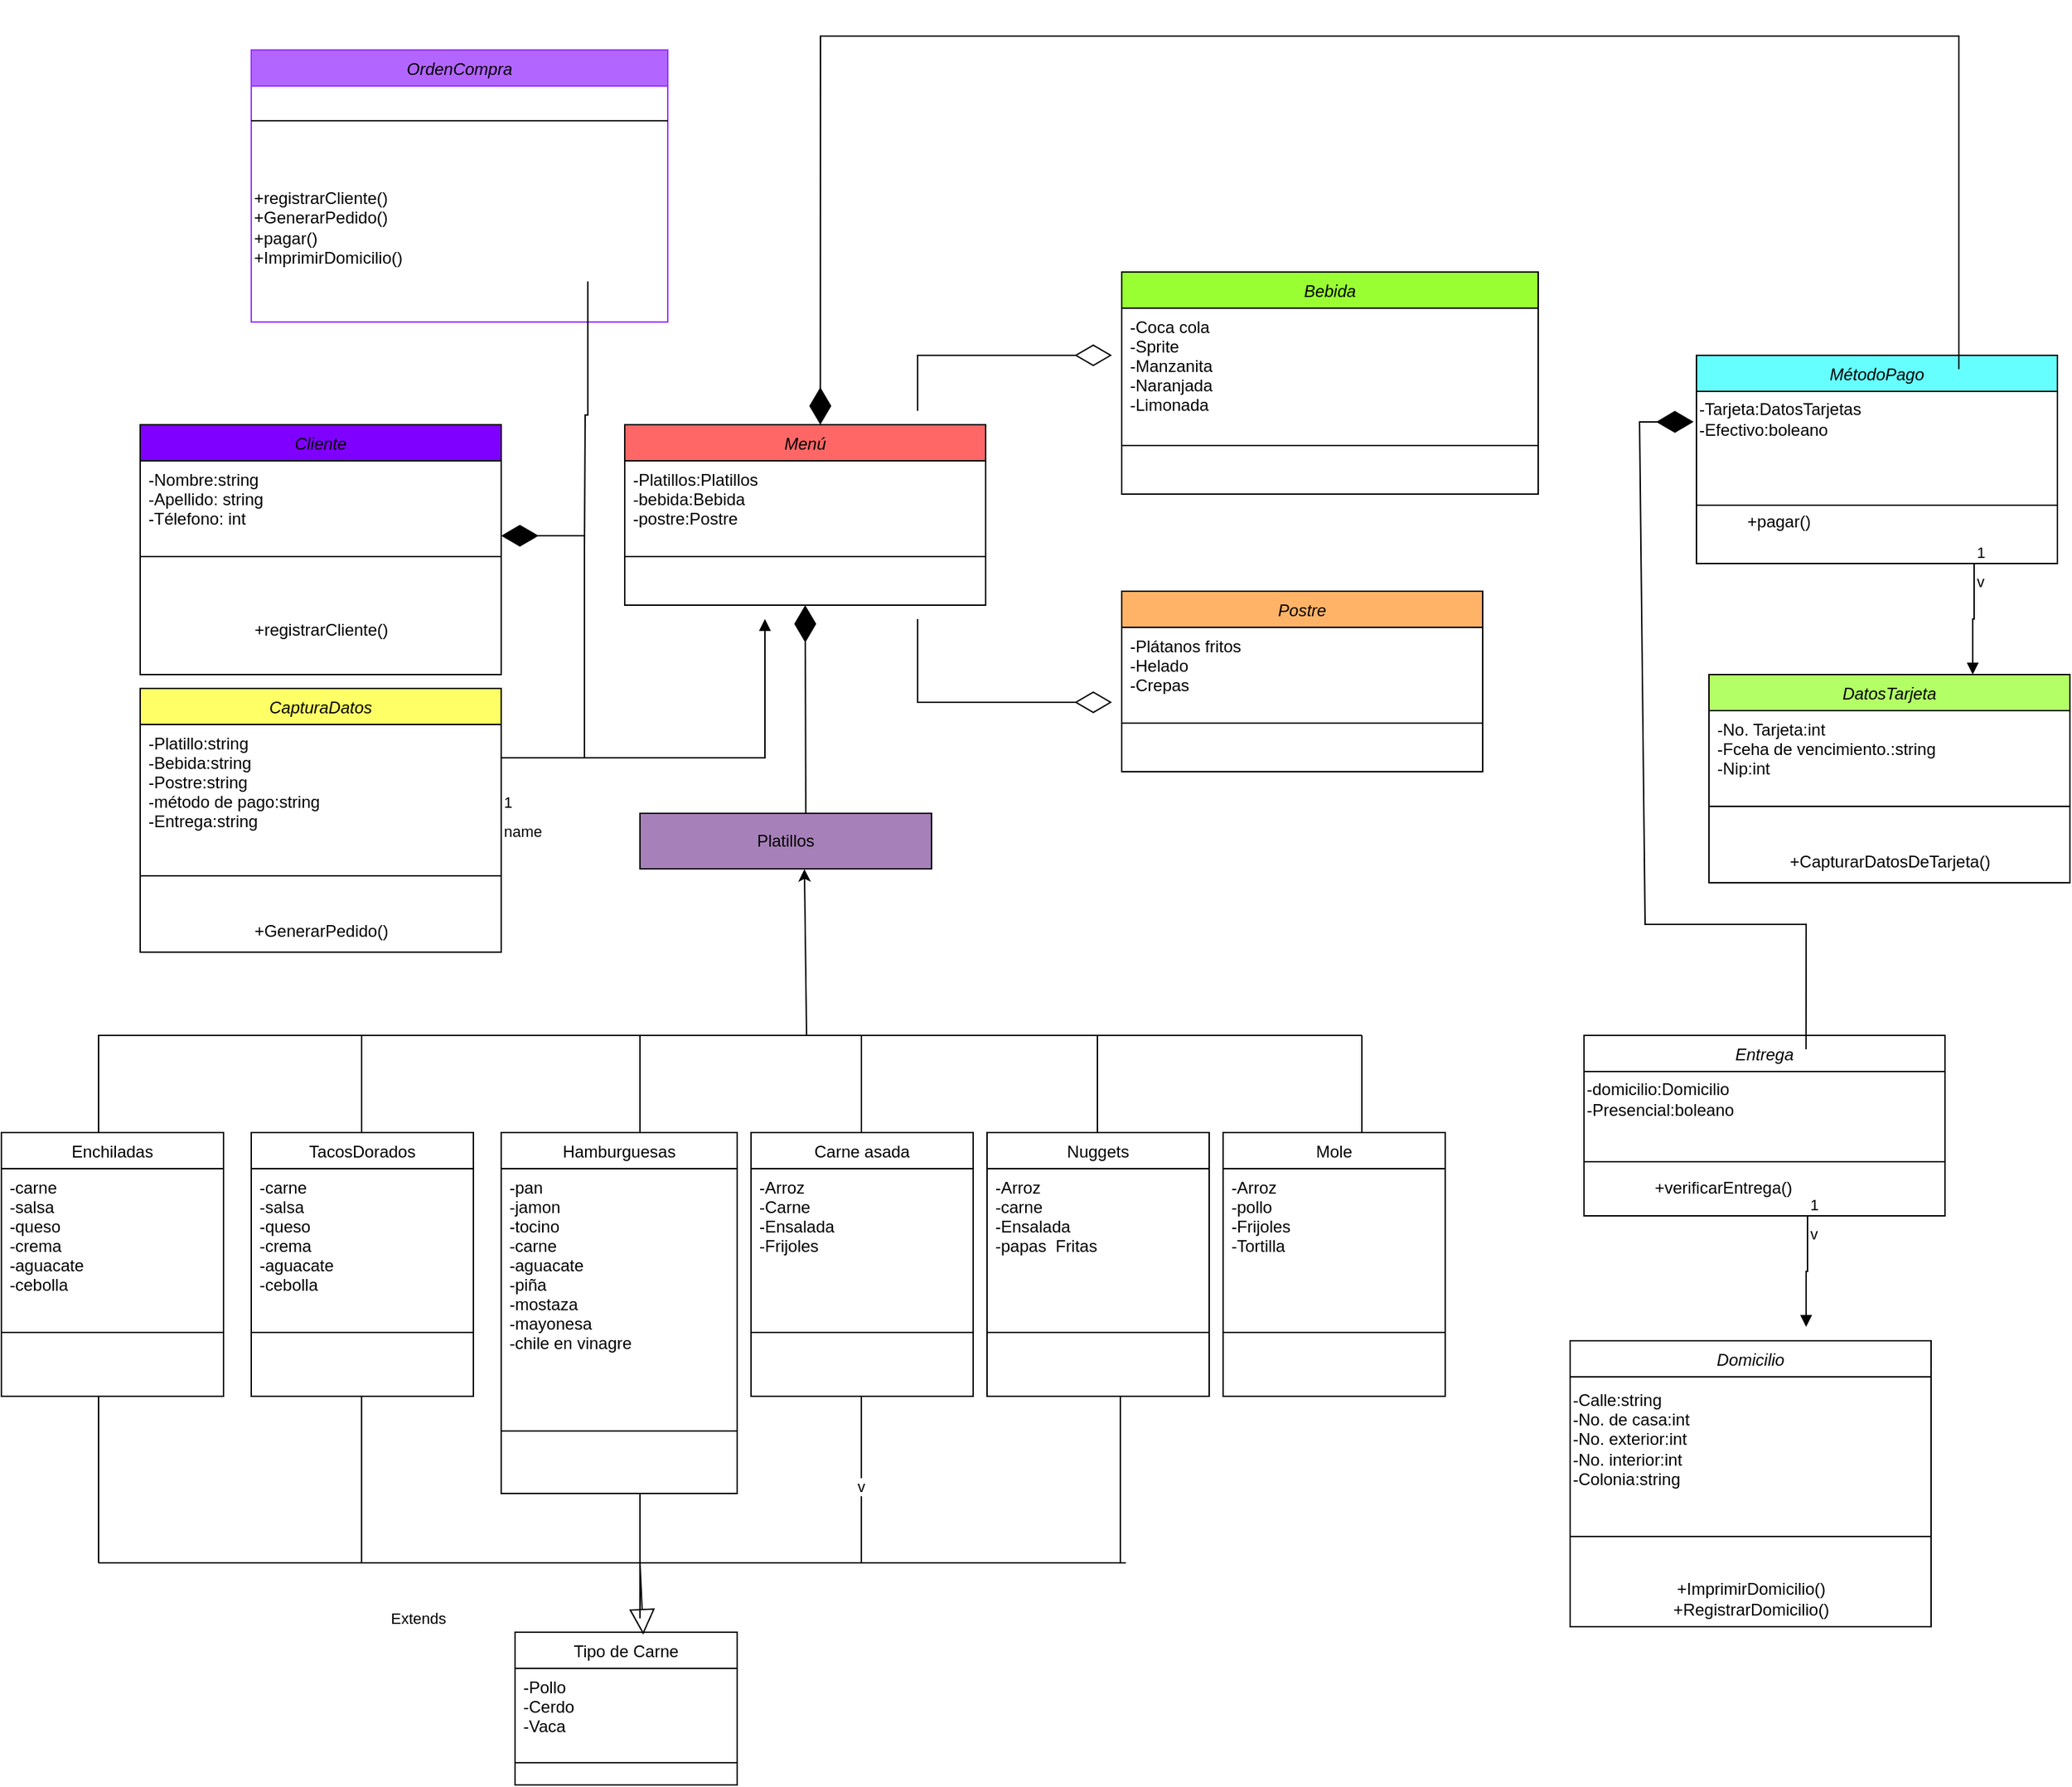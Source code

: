 <mxfile version="20.5.3" type="device"><diagram id="C5RBs43oDa-KdzZeNtuy" name="Page-1"><mxGraphModel dx="1886" dy="2050" grid="1" gridSize="10" guides="1" tooltips="1" connect="1" arrows="1" fold="1" page="1" pageScale="1" pageWidth="827" pageHeight="1169" math="0" shadow="0"><root><mxCell id="WIyWlLk6GJQsqaUBKTNV-0"/><mxCell id="WIyWlLk6GJQsqaUBKTNV-1" parent="WIyWlLk6GJQsqaUBKTNV-0"/><mxCell id="zkfFHV4jXpPFQw0GAbJ--0" value="Menú" style="swimlane;fontStyle=2;align=center;verticalAlign=top;childLayout=stackLayout;horizontal=1;startSize=26;horizontalStack=0;resizeParent=1;resizeLast=0;collapsible=1;marginBottom=0;rounded=0;shadow=0;strokeWidth=1;fillColor=#FF6666;" parent="WIyWlLk6GJQsqaUBKTNV-1" vertex="1"><mxGeometry x="469" y="120" width="260" height="130" as="geometry"><mxRectangle x="230" y="140" width="160" height="26" as="alternateBounds"/></mxGeometry></mxCell><mxCell id="zkfFHV4jXpPFQw0GAbJ--2" value="-Platillos:Platillos&#10;-bebida:Bebida&#10;-postre:Postre" style="text;align=left;verticalAlign=top;spacingLeft=4;spacingRight=4;overflow=hidden;rotatable=0;points=[[0,0.5],[1,0.5]];portConstraint=eastwest;rounded=0;shadow=0;html=0;" parent="zkfFHV4jXpPFQw0GAbJ--0" vertex="1"><mxGeometry y="26" width="260" height="44" as="geometry"/></mxCell><mxCell id="zkfFHV4jXpPFQw0GAbJ--4" value="" style="line;html=1;strokeWidth=1;align=left;verticalAlign=middle;spacingTop=-1;spacingLeft=3;spacingRight=3;rotatable=0;labelPosition=right;points=[];portConstraint=eastwest;" parent="zkfFHV4jXpPFQw0GAbJ--0" vertex="1"><mxGeometry y="70" width="260" height="50" as="geometry"/></mxCell><mxCell id="zkfFHV4jXpPFQw0GAbJ--6" value="Enchiladas" style="swimlane;fontStyle=0;align=center;verticalAlign=top;childLayout=stackLayout;horizontal=1;startSize=26;horizontalStack=0;resizeParent=1;resizeLast=0;collapsible=1;marginBottom=0;rounded=0;shadow=0;strokeWidth=1;" parent="WIyWlLk6GJQsqaUBKTNV-1" vertex="1"><mxGeometry x="20" y="630" width="160" height="190" as="geometry"><mxRectangle x="130" y="380" width="160" height="26" as="alternateBounds"/></mxGeometry></mxCell><mxCell id="zkfFHV4jXpPFQw0GAbJ--8" value="-carne&#10;-salsa&#10;-queso&#10;-crema&#10;-aguacate&#10;-cebolla&#10;" style="text;align=left;verticalAlign=top;spacingLeft=4;spacingRight=4;overflow=hidden;rotatable=0;points=[[0,0.5],[1,0.5]];portConstraint=eastwest;rounded=0;shadow=0;html=0;" parent="zkfFHV4jXpPFQw0GAbJ--6" vertex="1"><mxGeometry y="26" width="160" height="114" as="geometry"/></mxCell><mxCell id="zkfFHV4jXpPFQw0GAbJ--9" value="" style="line;html=1;strokeWidth=1;align=left;verticalAlign=middle;spacingTop=-1;spacingLeft=3;spacingRight=3;rotatable=0;labelPosition=right;points=[];portConstraint=eastwest;" parent="zkfFHV4jXpPFQw0GAbJ--6" vertex="1"><mxGeometry y="140" width="160" height="8" as="geometry"/></mxCell><mxCell id="zkfFHV4jXpPFQw0GAbJ--13" value="Hamburguesas" style="swimlane;fontStyle=0;align=center;verticalAlign=top;childLayout=stackLayout;horizontal=1;startSize=26;horizontalStack=0;resizeParent=1;resizeLast=0;collapsible=1;marginBottom=0;rounded=0;shadow=0;strokeWidth=1;" parent="WIyWlLk6GJQsqaUBKTNV-1" vertex="1"><mxGeometry x="380" y="630" width="170" height="260" as="geometry"><mxRectangle x="340" y="380" width="170" height="26" as="alternateBounds"/></mxGeometry></mxCell><mxCell id="zkfFHV4jXpPFQw0GAbJ--14" value="-pan&#10;-jamon&#10;-tocino &#10;-carne&#10;-aguacate&#10;-piña&#10;-mostaza&#10;-mayonesa&#10;-chile en vinagre&#10;" style="text;align=left;verticalAlign=top;spacingLeft=4;spacingRight=4;overflow=hidden;rotatable=0;points=[[0,0.5],[1,0.5]];portConstraint=eastwest;" parent="zkfFHV4jXpPFQw0GAbJ--13" vertex="1"><mxGeometry y="26" width="170" height="144" as="geometry"/></mxCell><mxCell id="zkfFHV4jXpPFQw0GAbJ--15" value="" style="line;html=1;strokeWidth=1;align=left;verticalAlign=middle;spacingTop=-1;spacingLeft=3;spacingRight=3;rotatable=0;labelPosition=right;points=[];portConstraint=eastwest;" parent="zkfFHV4jXpPFQw0GAbJ--13" vertex="1"><mxGeometry y="170" width="170" height="90" as="geometry"/></mxCell><mxCell id="CEejgMDUpjLzUAQJD26E-100" value="" style="endArrow=none;html=1;rounded=0;" edge="1" parent="zkfFHV4jXpPFQw0GAbJ--13"><mxGeometry width="50" height="50" relative="1" as="geometry"><mxPoint x="100" y="260" as="sourcePoint"/><mxPoint x="100" y="310" as="targetPoint"/><Array as="points"><mxPoint x="100" y="350"/></Array></mxGeometry></mxCell><mxCell id="CEejgMDUpjLzUAQJD26E-1" value="TacosDorados" style="swimlane;fontStyle=0;align=center;verticalAlign=top;childLayout=stackLayout;horizontal=1;startSize=26;horizontalStack=0;resizeParent=1;resizeLast=0;collapsible=1;marginBottom=0;rounded=0;shadow=0;strokeWidth=1;" vertex="1" parent="WIyWlLk6GJQsqaUBKTNV-1"><mxGeometry x="200" y="630" width="160" height="190" as="geometry"><mxRectangle x="130" y="380" width="160" height="26" as="alternateBounds"/></mxGeometry></mxCell><mxCell id="CEejgMDUpjLzUAQJD26E-2" value="-carne&#10;-salsa&#10;-queso&#10;-crema&#10;-aguacate&#10;-cebolla&#10;" style="text;align=left;verticalAlign=top;spacingLeft=4;spacingRight=4;overflow=hidden;rotatable=0;points=[[0,0.5],[1,0.5]];portConstraint=eastwest;rounded=0;shadow=0;html=0;" vertex="1" parent="CEejgMDUpjLzUAQJD26E-1"><mxGeometry y="26" width="160" height="114" as="geometry"/></mxCell><mxCell id="CEejgMDUpjLzUAQJD26E-3" value="" style="line;html=1;strokeWidth=1;align=left;verticalAlign=middle;spacingTop=-1;spacingLeft=3;spacingRight=3;rotatable=0;labelPosition=right;points=[];portConstraint=eastwest;" vertex="1" parent="CEejgMDUpjLzUAQJD26E-1"><mxGeometry y="140" width="160" height="8" as="geometry"/></mxCell><mxCell id="CEejgMDUpjLzUAQJD26E-4" value="Carne asada" style="swimlane;fontStyle=0;align=center;verticalAlign=top;childLayout=stackLayout;horizontal=1;startSize=26;horizontalStack=0;resizeParent=1;resizeLast=0;collapsible=1;marginBottom=0;rounded=0;shadow=0;strokeWidth=1;" vertex="1" parent="WIyWlLk6GJQsqaUBKTNV-1"><mxGeometry x="560" y="630" width="160" height="190" as="geometry"><mxRectangle x="130" y="380" width="160" height="26" as="alternateBounds"/></mxGeometry></mxCell><mxCell id="CEejgMDUpjLzUAQJD26E-5" value="-Arroz&#10;-Carne&#10;-Ensalada&#10;-Frijoles&#10;" style="text;align=left;verticalAlign=top;spacingLeft=4;spacingRight=4;overflow=hidden;rotatable=0;points=[[0,0.5],[1,0.5]];portConstraint=eastwest;rounded=0;shadow=0;html=0;" vertex="1" parent="CEejgMDUpjLzUAQJD26E-4"><mxGeometry y="26" width="160" height="114" as="geometry"/></mxCell><mxCell id="CEejgMDUpjLzUAQJD26E-6" value="" style="line;html=1;strokeWidth=1;align=left;verticalAlign=middle;spacingTop=-1;spacingLeft=3;spacingRight=3;rotatable=0;labelPosition=right;points=[];portConstraint=eastwest;" vertex="1" parent="CEejgMDUpjLzUAQJD26E-4"><mxGeometry y="140" width="160" height="8" as="geometry"/></mxCell><mxCell id="CEejgMDUpjLzUAQJD26E-7" value="Nuggets" style="swimlane;fontStyle=0;align=center;verticalAlign=top;childLayout=stackLayout;horizontal=1;startSize=26;horizontalStack=0;resizeParent=1;resizeLast=0;collapsible=1;marginBottom=0;rounded=0;shadow=0;strokeWidth=1;" vertex="1" parent="WIyWlLk6GJQsqaUBKTNV-1"><mxGeometry x="730" y="630" width="160" height="190" as="geometry"><mxRectangle x="130" y="380" width="160" height="26" as="alternateBounds"/></mxGeometry></mxCell><mxCell id="CEejgMDUpjLzUAQJD26E-8" value="-Arroz&#10;-carne&#10;-Ensalada&#10;-papas  Fritas" style="text;align=left;verticalAlign=top;spacingLeft=4;spacingRight=4;overflow=hidden;rotatable=0;points=[[0,0.5],[1,0.5]];portConstraint=eastwest;rounded=0;shadow=0;html=0;" vertex="1" parent="CEejgMDUpjLzUAQJD26E-7"><mxGeometry y="26" width="160" height="114" as="geometry"/></mxCell><mxCell id="CEejgMDUpjLzUAQJD26E-9" value="" style="line;html=1;strokeWidth=1;align=left;verticalAlign=middle;spacingTop=-1;spacingLeft=3;spacingRight=3;rotatable=0;labelPosition=right;points=[];portConstraint=eastwest;" vertex="1" parent="CEejgMDUpjLzUAQJD26E-7"><mxGeometry y="140" width="160" height="8" as="geometry"/></mxCell><mxCell id="CEejgMDUpjLzUAQJD26E-10" value="Mole" style="swimlane;fontStyle=0;align=center;verticalAlign=top;childLayout=stackLayout;horizontal=1;startSize=26;horizontalStack=0;resizeParent=1;resizeLast=0;collapsible=1;marginBottom=0;rounded=0;shadow=0;strokeWidth=1;" vertex="1" parent="WIyWlLk6GJQsqaUBKTNV-1"><mxGeometry x="900" y="630" width="160" height="190" as="geometry"><mxRectangle x="130" y="380" width="160" height="26" as="alternateBounds"/></mxGeometry></mxCell><mxCell id="CEejgMDUpjLzUAQJD26E-11" value="-Arroz&#10;-pollo&#10;-Frijoles&#10;-Tortilla" style="text;align=left;verticalAlign=top;spacingLeft=4;spacingRight=4;overflow=hidden;rotatable=0;points=[[0,0.5],[1,0.5]];portConstraint=eastwest;rounded=0;shadow=0;html=0;" vertex="1" parent="CEejgMDUpjLzUAQJD26E-10"><mxGeometry y="26" width="160" height="114" as="geometry"/></mxCell><mxCell id="CEejgMDUpjLzUAQJD26E-12" value="" style="line;html=1;strokeWidth=1;align=left;verticalAlign=middle;spacingTop=-1;spacingLeft=3;spacingRight=3;rotatable=0;labelPosition=right;points=[];portConstraint=eastwest;" vertex="1" parent="CEejgMDUpjLzUAQJD26E-10"><mxGeometry y="140" width="160" height="8" as="geometry"/></mxCell><mxCell id="CEejgMDUpjLzUAQJD26E-17" value="" style="endArrow=none;html=1;rounded=0;entryX=1;entryY=0;entryDx=0;entryDy=0;" edge="1" parent="WIyWlLk6GJQsqaUBKTNV-1"><mxGeometry width="50" height="50" relative="1" as="geometry"><mxPoint x="279.5" y="590" as="sourcePoint"/><mxPoint x="279.5" y="630" as="targetPoint"/><Array as="points"><mxPoint x="279.5" y="560"/><mxPoint x="279.5" y="600"/></Array></mxGeometry></mxCell><mxCell id="CEejgMDUpjLzUAQJD26E-18" value="" style="endArrow=none;html=1;rounded=0;entryX=1;entryY=0;entryDx=0;entryDy=0;" edge="1" parent="WIyWlLk6GJQsqaUBKTNV-1"><mxGeometry width="50" height="50" relative="1" as="geometry"><mxPoint x="480" y="590" as="sourcePoint"/><mxPoint x="480" y="630" as="targetPoint"/><Array as="points"><mxPoint x="480" y="560"/><mxPoint x="480" y="600"/></Array></mxGeometry></mxCell><mxCell id="CEejgMDUpjLzUAQJD26E-33" value="" style="endArrow=none;html=1;rounded=0;entryX=1;entryY=0;entryDx=0;entryDy=0;" edge="1" parent="WIyWlLk6GJQsqaUBKTNV-1"><mxGeometry width="50" height="50" relative="1" as="geometry"><mxPoint x="639.5" y="590" as="sourcePoint"/><mxPoint x="639.5" y="630" as="targetPoint"/><Array as="points"><mxPoint x="639.5" y="560"/><mxPoint x="639.5" y="600"/></Array></mxGeometry></mxCell><mxCell id="CEejgMDUpjLzUAQJD26E-34" value="" style="endArrow=none;html=1;rounded=0;entryX=1;entryY=0;entryDx=0;entryDy=0;" edge="1" parent="WIyWlLk6GJQsqaUBKTNV-1"><mxGeometry width="50" height="50" relative="1" as="geometry"><mxPoint x="809.5" y="590" as="sourcePoint"/><mxPoint x="809.5" y="630" as="targetPoint"/><Array as="points"><mxPoint x="809.5" y="560"/><mxPoint x="809.5" y="600"/></Array></mxGeometry></mxCell><mxCell id="CEejgMDUpjLzUAQJD26E-37" value="Platillos" style="rounded=0;whiteSpace=wrap;html=1;fillColor=#A680B8;" vertex="1" parent="WIyWlLk6GJQsqaUBKTNV-1"><mxGeometry x="480" y="400" width="210" height="40" as="geometry"/></mxCell><mxCell id="CEejgMDUpjLzUAQJD26E-38" value="" style="endArrow=classic;html=1;rounded=0;entryX=0.564;entryY=1.005;entryDx=0;entryDy=0;entryPerimeter=0;" edge="1" parent="WIyWlLk6GJQsqaUBKTNV-1" target="CEejgMDUpjLzUAQJD26E-37"><mxGeometry width="50" height="50" relative="1" as="geometry"><mxPoint x="90" y="630" as="sourcePoint"/><mxPoint x="600" y="480" as="targetPoint"/><Array as="points"><mxPoint x="90" y="560"/><mxPoint x="1000" y="560"/><mxPoint x="600" y="560"/></Array></mxGeometry></mxCell><mxCell id="CEejgMDUpjLzUAQJD26E-40" value="" style="endArrow=none;html=1;rounded=0;entryX=1;entryY=0;entryDx=0;entryDy=0;" edge="1" parent="WIyWlLk6GJQsqaUBKTNV-1"><mxGeometry width="50" height="50" relative="1" as="geometry"><mxPoint x="1000" y="590" as="sourcePoint"/><mxPoint x="1000" y="630" as="targetPoint"/><Array as="points"><mxPoint x="1000" y="560"/><mxPoint x="1000" y="600"/></Array></mxGeometry></mxCell><mxCell id="CEejgMDUpjLzUAQJD26E-44" value="Bebida" style="swimlane;fontStyle=2;align=center;verticalAlign=top;childLayout=stackLayout;horizontal=1;startSize=26;horizontalStack=0;resizeParent=1;resizeLast=0;collapsible=1;marginBottom=0;rounded=0;shadow=0;strokeWidth=1;fillColor=#99FF33;" vertex="1" parent="WIyWlLk6GJQsqaUBKTNV-1"><mxGeometry x="827" y="10" width="300" height="160" as="geometry"><mxRectangle x="230" y="140" width="160" height="26" as="alternateBounds"/></mxGeometry></mxCell><mxCell id="CEejgMDUpjLzUAQJD26E-45" value="-Coca cola&#10;-Sprite&#10;-Manzanita&#10;-Naranjada&#10;-Limonada" style="text;align=left;verticalAlign=top;spacingLeft=4;spacingRight=4;overflow=hidden;rotatable=0;points=[[0,0.5],[1,0.5]];portConstraint=eastwest;rounded=0;shadow=0;html=0;" vertex="1" parent="CEejgMDUpjLzUAQJD26E-44"><mxGeometry y="26" width="300" height="84" as="geometry"/></mxCell><mxCell id="CEejgMDUpjLzUAQJD26E-46" value="" style="line;html=1;strokeWidth=1;align=left;verticalAlign=middle;spacingTop=-1;spacingLeft=3;spacingRight=3;rotatable=0;labelPosition=right;points=[];portConstraint=eastwest;" vertex="1" parent="CEejgMDUpjLzUAQJD26E-44"><mxGeometry y="110" width="300" height="30" as="geometry"/></mxCell><mxCell id="CEejgMDUpjLzUAQJD26E-47" value="MétodoPago" style="swimlane;fontStyle=2;align=center;verticalAlign=top;childLayout=stackLayout;horizontal=1;startSize=26;horizontalStack=0;resizeParent=1;resizeLast=0;collapsible=1;marginBottom=0;rounded=0;shadow=0;strokeWidth=1;fillColor=#66FFFF;" vertex="1" parent="WIyWlLk6GJQsqaUBKTNV-1"><mxGeometry x="1241" y="70" width="260" height="150" as="geometry"><mxRectangle x="230" y="140" width="160" height="26" as="alternateBounds"/></mxGeometry></mxCell><mxCell id="CEejgMDUpjLzUAQJD26E-50" value="-Tarjeta:DatosTarjetas&lt;br&gt;-Efectivo:boleano" style="text;html=1;align=left;verticalAlign=middle;resizable=0;points=[];autosize=1;strokeColor=none;fillColor=none;" vertex="1" parent="CEejgMDUpjLzUAQJD26E-47"><mxGeometry y="26" width="260" height="40" as="geometry"/></mxCell><mxCell id="CEejgMDUpjLzUAQJD26E-49" value="" style="line;html=1;strokeWidth=1;align=left;verticalAlign=middle;spacingTop=-1;spacingLeft=3;spacingRight=3;rotatable=0;labelPosition=right;points=[];portConstraint=eastwest;" vertex="1" parent="CEejgMDUpjLzUAQJD26E-47"><mxGeometry y="66" width="260" height="84" as="geometry"/></mxCell><mxCell id="CEejgMDUpjLzUAQJD26E-51" value="DatosTarjeta" style="swimlane;fontStyle=2;align=center;verticalAlign=top;childLayout=stackLayout;horizontal=1;startSize=26;horizontalStack=0;resizeParent=1;resizeLast=0;collapsible=1;marginBottom=0;rounded=0;shadow=0;strokeWidth=1;fillColor=#B3FF66;" vertex="1" parent="WIyWlLk6GJQsqaUBKTNV-1"><mxGeometry x="1250" y="300" width="260" height="150" as="geometry"><mxRectangle x="230" y="140" width="160" height="26" as="alternateBounds"/></mxGeometry></mxCell><mxCell id="CEejgMDUpjLzUAQJD26E-52" value="-No. Tarjeta:int&#10;-Fceha de vencimiento.:string&#10;-Nip:int" style="text;align=left;verticalAlign=top;spacingLeft=4;spacingRight=4;overflow=hidden;rotatable=0;points=[[0,0.5],[1,0.5]];portConstraint=eastwest;rounded=0;shadow=0;html=0;" vertex="1" parent="CEejgMDUpjLzUAQJD26E-51"><mxGeometry y="26" width="260" height="44" as="geometry"/></mxCell><mxCell id="CEejgMDUpjLzUAQJD26E-53" value="" style="line;html=1;strokeWidth=1;align=left;verticalAlign=middle;spacingTop=-1;spacingLeft=3;spacingRight=3;rotatable=0;labelPosition=right;points=[];portConstraint=eastwest;" vertex="1" parent="CEejgMDUpjLzUAQJD26E-51"><mxGeometry y="70" width="260" height="50" as="geometry"/></mxCell><mxCell id="CEejgMDUpjLzUAQJD26E-116" value="+CapturarDatosDeTarjeta()" style="text;html=1;align=center;verticalAlign=middle;resizable=0;points=[];autosize=1;strokeColor=none;fillColor=none;" vertex="1" parent="CEejgMDUpjLzUAQJD26E-51"><mxGeometry y="120" width="260" height="30" as="geometry"/></mxCell><mxCell id="CEejgMDUpjLzUAQJD26E-59" value="Domicilio" style="swimlane;fontStyle=2;align=center;verticalAlign=top;childLayout=stackLayout;horizontal=1;startSize=26;horizontalStack=0;resizeParent=1;resizeLast=0;collapsible=1;marginBottom=0;rounded=0;shadow=0;strokeWidth=1;" vertex="1" parent="WIyWlLk6GJQsqaUBKTNV-1"><mxGeometry x="1150" y="780" width="260" height="206" as="geometry"><mxRectangle x="230" y="140" width="160" height="26" as="alternateBounds"/></mxGeometry></mxCell><mxCell id="CEejgMDUpjLzUAQJD26E-60" value="&lt;div style=&quot;&quot;&gt;&lt;span style=&quot;background-color: initial;&quot;&gt;-Calle:string&lt;/span&gt;&lt;/div&gt;&lt;div style=&quot;&quot;&gt;&lt;span style=&quot;background-color: initial;&quot;&gt;-No. de casa:int&lt;/span&gt;&lt;/div&gt;&lt;div style=&quot;&quot;&gt;&lt;span style=&quot;background-color: initial;&quot;&gt;-No. exterior:int&lt;/span&gt;&lt;/div&gt;&lt;div style=&quot;&quot;&gt;&lt;span style=&quot;background-color: initial;&quot;&gt;-No. interior:int&lt;/span&gt;&lt;/div&gt;&lt;div style=&quot;&quot;&gt;&lt;span style=&quot;background-color: initial;&quot;&gt;-Colonia:string&lt;/span&gt;&lt;/div&gt;" style="text;html=1;align=left;verticalAlign=middle;resizable=0;points=[];autosize=1;strokeColor=none;fillColor=none;" vertex="1" parent="CEejgMDUpjLzUAQJD26E-59"><mxGeometry y="26" width="260" height="90" as="geometry"/></mxCell><mxCell id="CEejgMDUpjLzUAQJD26E-61" value="" style="line;html=1;strokeWidth=1;align=left;verticalAlign=middle;spacingTop=-1;spacingLeft=3;spacingRight=3;rotatable=0;labelPosition=right;points=[];portConstraint=eastwest;" vertex="1" parent="CEejgMDUpjLzUAQJD26E-59"><mxGeometry y="116" width="260" height="50" as="geometry"/></mxCell><mxCell id="CEejgMDUpjLzUAQJD26E-114" value="+ImprimirDomicilio()&lt;br&gt;+RegistrarDomicilio()" style="text;html=1;align=center;verticalAlign=middle;resizable=0;points=[];autosize=1;strokeColor=none;fillColor=none;" vertex="1" parent="CEejgMDUpjLzUAQJD26E-59"><mxGeometry y="166" width="260" height="40" as="geometry"/></mxCell><mxCell id="CEejgMDUpjLzUAQJD26E-62" value="Cliente" style="swimlane;fontStyle=2;align=center;verticalAlign=top;childLayout=stackLayout;horizontal=1;startSize=26;horizontalStack=0;resizeParent=1;resizeLast=0;collapsible=1;marginBottom=0;rounded=0;shadow=0;strokeWidth=1;fillColor=#7F00FF;" vertex="1" parent="WIyWlLk6GJQsqaUBKTNV-1"><mxGeometry x="120" y="120" width="260" height="180" as="geometry"><mxRectangle x="230" y="140" width="160" height="26" as="alternateBounds"/></mxGeometry></mxCell><mxCell id="CEejgMDUpjLzUAQJD26E-63" value="-Nombre:string&#10;-Apellido: string&#10;-Télefono: int&#10;" style="text;align=left;verticalAlign=top;spacingLeft=4;spacingRight=4;overflow=hidden;rotatable=0;points=[[0,0.5],[1,0.5]];portConstraint=eastwest;rounded=0;shadow=0;html=0;" vertex="1" parent="CEejgMDUpjLzUAQJD26E-62"><mxGeometry y="26" width="260" height="44" as="geometry"/></mxCell><mxCell id="CEejgMDUpjLzUAQJD26E-64" value="" style="line;html=1;strokeWidth=1;align=left;verticalAlign=middle;spacingTop=-1;spacingLeft=3;spacingRight=3;rotatable=0;labelPosition=right;points=[];portConstraint=eastwest;" vertex="1" parent="CEejgMDUpjLzUAQJD26E-62"><mxGeometry y="70" width="260" height="50" as="geometry"/></mxCell><mxCell id="CEejgMDUpjLzUAQJD26E-65" value="&lt;br&gt;+registrarCliente()" style="text;html=1;align=center;verticalAlign=middle;resizable=0;points=[];autosize=1;strokeColor=none;fillColor=none;" vertex="1" parent="CEejgMDUpjLzUAQJD26E-62"><mxGeometry y="120" width="260" height="40" as="geometry"/></mxCell><mxCell id="CEejgMDUpjLzUAQJD26E-41" value="Postre" style="swimlane;fontStyle=2;align=center;verticalAlign=top;childLayout=stackLayout;horizontal=1;startSize=26;horizontalStack=0;resizeParent=1;resizeLast=0;collapsible=1;marginBottom=0;rounded=0;shadow=0;strokeWidth=1;fillColor=#FFB366;" vertex="1" parent="WIyWlLk6GJQsqaUBKTNV-1"><mxGeometry x="827" y="240" width="260" height="130" as="geometry"><mxRectangle x="230" y="140" width="160" height="26" as="alternateBounds"/></mxGeometry></mxCell><mxCell id="CEejgMDUpjLzUAQJD26E-42" value="-Plátanos fritos&#10;-Helado&#10;-Crepas&#10;" style="text;align=left;verticalAlign=top;spacingLeft=4;spacingRight=4;overflow=hidden;rotatable=0;points=[[0,0.5],[1,0.5]];portConstraint=eastwest;rounded=0;shadow=0;html=0;" vertex="1" parent="CEejgMDUpjLzUAQJD26E-41"><mxGeometry y="26" width="260" height="44" as="geometry"/></mxCell><mxCell id="CEejgMDUpjLzUAQJD26E-43" value="" style="line;html=1;strokeWidth=1;align=left;verticalAlign=middle;spacingTop=-1;spacingLeft=3;spacingRight=3;rotatable=0;labelPosition=right;points=[];portConstraint=eastwest;" vertex="1" parent="CEejgMDUpjLzUAQJD26E-41"><mxGeometry y="70" width="260" height="50" as="geometry"/></mxCell><mxCell id="CEejgMDUpjLzUAQJD26E-66" value="CapturaDatos" style="swimlane;fontStyle=2;align=center;verticalAlign=top;childLayout=stackLayout;horizontal=1;startSize=26;horizontalStack=0;resizeParent=1;resizeLast=0;collapsible=1;marginBottom=0;rounded=0;shadow=0;strokeWidth=1;fillColor=#FFFF66;" vertex="1" parent="WIyWlLk6GJQsqaUBKTNV-1"><mxGeometry x="120" y="310" width="260" height="190" as="geometry"><mxRectangle x="230" y="140" width="160" height="26" as="alternateBounds"/></mxGeometry></mxCell><mxCell id="CEejgMDUpjLzUAQJD26E-67" value="-Platillo:string&#10;-Bebida:string&#10;-Postre:string&#10;-método de pago:string&#10;-Entrega:string" style="text;align=left;verticalAlign=top;spacingLeft=4;spacingRight=4;overflow=hidden;rotatable=0;points=[[0,0.5],[1,0.5]];portConstraint=eastwest;rounded=0;shadow=0;html=0;" vertex="1" parent="CEejgMDUpjLzUAQJD26E-66"><mxGeometry y="26" width="260" height="84" as="geometry"/></mxCell><mxCell id="CEejgMDUpjLzUAQJD26E-68" value="" style="line;html=1;strokeWidth=1;align=left;verticalAlign=middle;spacingTop=-1;spacingLeft=3;spacingRight=3;rotatable=0;labelPosition=right;points=[];portConstraint=eastwest;" vertex="1" parent="CEejgMDUpjLzUAQJD26E-66"><mxGeometry y="110" width="260" height="50" as="geometry"/></mxCell><mxCell id="CEejgMDUpjLzUAQJD26E-70" value="+GenerarPedido()" style="text;html=1;align=center;verticalAlign=middle;resizable=0;points=[];autosize=1;strokeColor=none;fillColor=none;" vertex="1" parent="CEejgMDUpjLzUAQJD26E-66"><mxGeometry y="160" width="260" height="30" as="geometry"/></mxCell><mxCell id="CEejgMDUpjLzUAQJD26E-54" value="Entrega" style="swimlane;fontStyle=2;align=center;verticalAlign=top;childLayout=stackLayout;horizontal=1;startSize=26;horizontalStack=0;resizeParent=1;resizeLast=0;collapsible=1;marginBottom=0;rounded=0;shadow=0;strokeWidth=1;" vertex="1" parent="WIyWlLk6GJQsqaUBKTNV-1"><mxGeometry x="1160" y="560" width="260" height="130" as="geometry"><mxRectangle x="230" y="140" width="160" height="26" as="alternateBounds"/></mxGeometry></mxCell><mxCell id="CEejgMDUpjLzUAQJD26E-57" value="-domicilio:Domicilio&lt;br&gt;-Presencial:boleano" style="text;html=1;align=left;verticalAlign=middle;resizable=0;points=[];autosize=1;strokeColor=none;fillColor=none;" vertex="1" parent="CEejgMDUpjLzUAQJD26E-54"><mxGeometry y="26" width="260" height="40" as="geometry"/></mxCell><mxCell id="CEejgMDUpjLzUAQJD26E-56" value="" style="line;html=1;strokeWidth=1;align=left;verticalAlign=middle;spacingTop=-1;spacingLeft=3;spacingRight=3;rotatable=0;labelPosition=right;points=[];portConstraint=eastwest;" vertex="1" parent="CEejgMDUpjLzUAQJD26E-54"><mxGeometry y="66" width="260" height="50" as="geometry"/></mxCell><mxCell id="CEejgMDUpjLzUAQJD26E-76" value="OrdenCompra" style="swimlane;fontStyle=2;align=center;verticalAlign=top;childLayout=stackLayout;horizontal=1;startSize=26;horizontalStack=0;resizeParent=1;resizeLast=0;collapsible=1;marginBottom=0;rounded=0;shadow=0;strokeWidth=1;strokeColor=#9933FF;fillColor=#B266FF;" vertex="1" parent="WIyWlLk6GJQsqaUBKTNV-1"><mxGeometry x="200" y="-150" width="300" height="196" as="geometry"><mxRectangle x="230" y="140" width="160" height="26" as="alternateBounds"/></mxGeometry></mxCell><mxCell id="CEejgMDUpjLzUAQJD26E-78" value="" style="line;html=1;strokeWidth=1;align=left;verticalAlign=middle;spacingTop=-1;spacingLeft=3;spacingRight=3;rotatable=0;labelPosition=right;points=[];portConstraint=eastwest;" vertex="1" parent="CEejgMDUpjLzUAQJD26E-76"><mxGeometry y="26" width="300" height="50" as="geometry"/></mxCell><mxCell id="CEejgMDUpjLzUAQJD26E-122" value="&lt;br&gt;+registrarCliente()&lt;br&gt;+GenerarPedido()&lt;br&gt;+pagar()&lt;br&gt;+ImprimirDomicilio()" style="text;html=1;align=left;verticalAlign=middle;resizable=0;points=[];autosize=1;strokeColor=none;fillColor=none;" vertex="1" parent="CEejgMDUpjLzUAQJD26E-76"><mxGeometry y="76" width="300" height="90" as="geometry"/></mxCell><mxCell id="CEejgMDUpjLzUAQJD26E-80" value="Tipo de Carne" style="swimlane;fontStyle=0;align=center;verticalAlign=top;childLayout=stackLayout;horizontal=1;startSize=26;horizontalStack=0;resizeParent=1;resizeLast=0;collapsible=1;marginBottom=0;rounded=0;shadow=0;strokeWidth=1;" vertex="1" parent="WIyWlLk6GJQsqaUBKTNV-1"><mxGeometry x="390" y="990" width="160" height="110" as="geometry"><mxRectangle x="130" y="380" width="160" height="26" as="alternateBounds"/></mxGeometry></mxCell><mxCell id="CEejgMDUpjLzUAQJD26E-81" value="-Pollo&#10;-Cerdo&#10;-Vaca" style="text;align=left;verticalAlign=top;spacingLeft=4;spacingRight=4;overflow=hidden;rotatable=0;points=[[0,0.5],[1,0.5]];portConstraint=eastwest;rounded=0;shadow=0;html=0;" vertex="1" parent="CEejgMDUpjLzUAQJD26E-80"><mxGeometry y="26" width="160" height="64" as="geometry"/></mxCell><mxCell id="CEejgMDUpjLzUAQJD26E-82" value="" style="line;html=1;strokeWidth=1;align=left;verticalAlign=middle;spacingTop=-1;spacingLeft=3;spacingRight=3;rotatable=0;labelPosition=right;points=[];portConstraint=eastwest;" vertex="1" parent="CEejgMDUpjLzUAQJD26E-80"><mxGeometry y="90" width="160" height="8" as="geometry"/></mxCell><mxCell id="CEejgMDUpjLzUAQJD26E-84" value="" style="endArrow=none;html=1;rounded=0;" edge="1" parent="WIyWlLk6GJQsqaUBKTNV-1"><mxGeometry width="50" height="50" relative="1" as="geometry"><mxPoint x="90" y="820" as="sourcePoint"/><mxPoint x="90" y="930" as="targetPoint"/><Array as="points"><mxPoint x="90" y="940"/></Array></mxGeometry></mxCell><mxCell id="CEejgMDUpjLzUAQJD26E-85" value="" style="endArrow=none;html=1;rounded=0;" edge="1" parent="WIyWlLk6GJQsqaUBKTNV-1"><mxGeometry width="50" height="50" relative="1" as="geometry"><mxPoint x="279.44" y="820" as="sourcePoint"/><mxPoint x="279.44" y="930" as="targetPoint"/><Array as="points"><mxPoint x="279.44" y="940"/></Array></mxGeometry></mxCell><mxCell id="CEejgMDUpjLzUAQJD26E-86" value="" style="endArrow=none;html=1;rounded=0;" edge="1" parent="WIyWlLk6GJQsqaUBKTNV-1"><mxGeometry width="50" height="50" relative="1" as="geometry"><mxPoint x="470" y="940" as="sourcePoint"/><mxPoint x="830" y="940" as="targetPoint"/></mxGeometry></mxCell><mxCell id="CEejgMDUpjLzUAQJD26E-87" value="Extends" style="endArrow=block;endSize=16;endFill=0;html=1;rounded=0;entryX=0.577;entryY=0.016;entryDx=0;entryDy=0;entryPerimeter=0;" edge="1" parent="WIyWlLk6GJQsqaUBKTNV-1" target="CEejgMDUpjLzUAQJD26E-80"><mxGeometry x="0.041" y="-40" width="160" relative="1" as="geometry"><mxPoint x="90" y="940" as="sourcePoint"/><mxPoint x="430" y="960" as="targetPoint"/><Array as="points"><mxPoint x="480" y="940"/></Array><mxPoint as="offset"/></mxGeometry></mxCell><mxCell id="CEejgMDUpjLzUAQJD26E-89" value="v" style="endArrow=none;html=1;rounded=0;" edge="1" parent="WIyWlLk6GJQsqaUBKTNV-1"><mxGeometry width="50" height="50" relative="1" as="geometry"><mxPoint x="639.44" y="820" as="sourcePoint"/><mxPoint x="639.44" y="930" as="targetPoint"/><Array as="points"><mxPoint x="639.44" y="940"/></Array></mxGeometry></mxCell><mxCell id="CEejgMDUpjLzUAQJD26E-91" value="" style="endArrow=none;html=1;rounded=0;" edge="1" parent="WIyWlLk6GJQsqaUBKTNV-1"><mxGeometry width="50" height="50" relative="1" as="geometry"><mxPoint x="826" y="820" as="sourcePoint"/><mxPoint x="826" y="930" as="targetPoint"/><Array as="points"><mxPoint x="826" y="940"/></Array></mxGeometry></mxCell><mxCell id="CEejgMDUpjLzUAQJD26E-93" value="" style="endArrow=diamondThin;endFill=1;endSize=24;html=1;rounded=0;" edge="1" parent="WIyWlLk6GJQsqaUBKTNV-1"><mxGeometry width="160" relative="1" as="geometry"><mxPoint x="599.44" y="400" as="sourcePoint"/><mxPoint x="599" y="250" as="targetPoint"/></mxGeometry></mxCell><mxCell id="CEejgMDUpjLzUAQJD26E-94" value="" style="endArrow=diamondThin;endFill=0;endSize=24;html=1;rounded=0;" edge="1" parent="WIyWlLk6GJQsqaUBKTNV-1"><mxGeometry width="160" relative="1" as="geometry"><mxPoint x="680" y="110" as="sourcePoint"/><mxPoint x="820" y="70" as="targetPoint"/><Array as="points"><mxPoint x="680" y="70"/></Array></mxGeometry></mxCell><mxCell id="CEejgMDUpjLzUAQJD26E-95" value="" style="endArrow=diamondThin;endFill=0;endSize=24;html=1;rounded=0;" edge="1" parent="WIyWlLk6GJQsqaUBKTNV-1"><mxGeometry width="160" relative="1" as="geometry"><mxPoint x="680" y="300" as="sourcePoint"/><mxPoint x="820" y="320" as="targetPoint"/><Array as="points"><mxPoint x="680" y="260"/><mxPoint x="680" y="320"/></Array></mxGeometry></mxCell><mxCell id="CEejgMDUpjLzUAQJD26E-96" value="" style="endArrow=diamondThin;endFill=1;endSize=24;html=1;rounded=0;" edge="1" parent="WIyWlLk6GJQsqaUBKTNV-1"><mxGeometry width="160" relative="1" as="geometry"><mxPoint x="1430" y="80" as="sourcePoint"/><mxPoint x="609.88" y="120" as="targetPoint"/><Array as="points"><mxPoint x="1430" y="60"/><mxPoint x="1430" y="80"/><mxPoint x="1430" y="-160"/><mxPoint x="610" y="-160"/></Array></mxGeometry></mxCell><mxCell id="CEejgMDUpjLzUAQJD26E-97" value="v" style="endArrow=block;endFill=1;html=1;edgeStyle=orthogonalEdgeStyle;align=left;verticalAlign=top;rounded=0;" edge="1" parent="WIyWlLk6GJQsqaUBKTNV-1"><mxGeometry x="-1" relative="1" as="geometry"><mxPoint x="1441" y="220" as="sourcePoint"/><mxPoint x="1440" y="300" as="targetPoint"/><Array as="points"><mxPoint x="1440" y="260"/></Array></mxGeometry></mxCell><mxCell id="CEejgMDUpjLzUAQJD26E-98" value="1" style="edgeLabel;resizable=0;html=1;align=left;verticalAlign=bottom;" connectable="0" vertex="1" parent="CEejgMDUpjLzUAQJD26E-97"><mxGeometry x="-1" relative="1" as="geometry"/></mxCell><mxCell id="CEejgMDUpjLzUAQJD26E-101" value="+verificarEntrega()" style="text;html=1;align=center;verticalAlign=middle;resizable=0;points=[];autosize=1;strokeColor=none;fillColor=none;" vertex="1" parent="WIyWlLk6GJQsqaUBKTNV-1"><mxGeometry x="1200" y="655" width="120" height="30" as="geometry"/></mxCell><mxCell id="CEejgMDUpjLzUAQJD26E-106" value="" style="endArrow=diamondThin;endFill=1;endSize=24;html=1;rounded=0;exitX=0.615;exitY=0.077;exitDx=0;exitDy=0;exitPerimeter=0;entryX=-0.008;entryY=0.547;entryDx=0;entryDy=0;entryPerimeter=0;" edge="1" parent="WIyWlLk6GJQsqaUBKTNV-1" source="CEejgMDUpjLzUAQJD26E-54" target="CEejgMDUpjLzUAQJD26E-50"><mxGeometry width="160" relative="1" as="geometry"><mxPoint x="1200.44" y="270" as="sourcePoint"/><mxPoint x="1200" y="120" as="targetPoint"/><Array as="points"><mxPoint x="1320" y="480"/><mxPoint x="1204" y="480"/><mxPoint x="1200" y="118"/></Array></mxGeometry></mxCell><mxCell id="CEejgMDUpjLzUAQJD26E-109" value="v" style="endArrow=block;endFill=1;html=1;edgeStyle=orthogonalEdgeStyle;align=left;verticalAlign=top;rounded=0;" edge="1" parent="WIyWlLk6GJQsqaUBKTNV-1"><mxGeometry x="-1" relative="1" as="geometry"><mxPoint x="1321.0" y="690" as="sourcePoint"/><mxPoint x="1320" y="770" as="targetPoint"/><Array as="points"><mxPoint x="1320" y="730"/></Array></mxGeometry></mxCell><mxCell id="CEejgMDUpjLzUAQJD26E-110" value="1" style="edgeLabel;resizable=0;html=1;align=left;verticalAlign=bottom;" connectable="0" vertex="1" parent="CEejgMDUpjLzUAQJD26E-109"><mxGeometry x="-1" relative="1" as="geometry"/></mxCell><mxCell id="CEejgMDUpjLzUAQJD26E-115" value="+pagar()" style="text;html=1;align=center;verticalAlign=middle;resizable=0;points=[];autosize=1;strokeColor=none;fillColor=none;" vertex="1" parent="WIyWlLk6GJQsqaUBKTNV-1"><mxGeometry x="1265" y="175" width="70" height="30" as="geometry"/></mxCell><mxCell id="CEejgMDUpjLzUAQJD26E-117" value="" style="endArrow=diamondThin;endFill=1;endSize=24;html=1;rounded=0;" edge="1" parent="WIyWlLk6GJQsqaUBKTNV-1"><mxGeometry width="160" relative="1" as="geometry"><mxPoint x="380" y="440" as="sourcePoint"/><mxPoint x="380" y="200" as="targetPoint"/><Array as="points"><mxPoint x="380" y="360"/><mxPoint x="440" y="360"/><mxPoint x="440" y="200"/></Array></mxGeometry></mxCell><mxCell id="CEejgMDUpjLzUAQJD26E-120" value="name" style="endArrow=block;endFill=1;html=1;edgeStyle=orthogonalEdgeStyle;align=left;verticalAlign=top;rounded=0;" edge="1" parent="WIyWlLk6GJQsqaUBKTNV-1"><mxGeometry x="-1" relative="1" as="geometry"><mxPoint x="380" y="400" as="sourcePoint"/><mxPoint x="570" y="260" as="targetPoint"/><Array as="points"><mxPoint x="414" y="360"/><mxPoint x="574" y="360"/></Array></mxGeometry></mxCell><mxCell id="CEejgMDUpjLzUAQJD26E-121" value="1" style="edgeLabel;resizable=0;html=1;align=left;verticalAlign=bottom;" connectable="0" vertex="1" parent="CEejgMDUpjLzUAQJD26E-120"><mxGeometry x="-1" relative="1" as="geometry"/></mxCell><mxCell id="CEejgMDUpjLzUAQJD26E-126" value="" style="endArrow=none;html=1;edgeStyle=orthogonalEdgeStyle;rounded=0;exitX=0.808;exitY=1.009;exitDx=0;exitDy=0;exitPerimeter=0;" edge="1" parent="WIyWlLk6GJQsqaUBKTNV-1" source="CEejgMDUpjLzUAQJD26E-122"><mxGeometry relative="1" as="geometry"><mxPoint x="360" y="80" as="sourcePoint"/><mxPoint x="440" y="210" as="targetPoint"/></mxGeometry></mxCell></root></mxGraphModel></diagram></mxfile>
